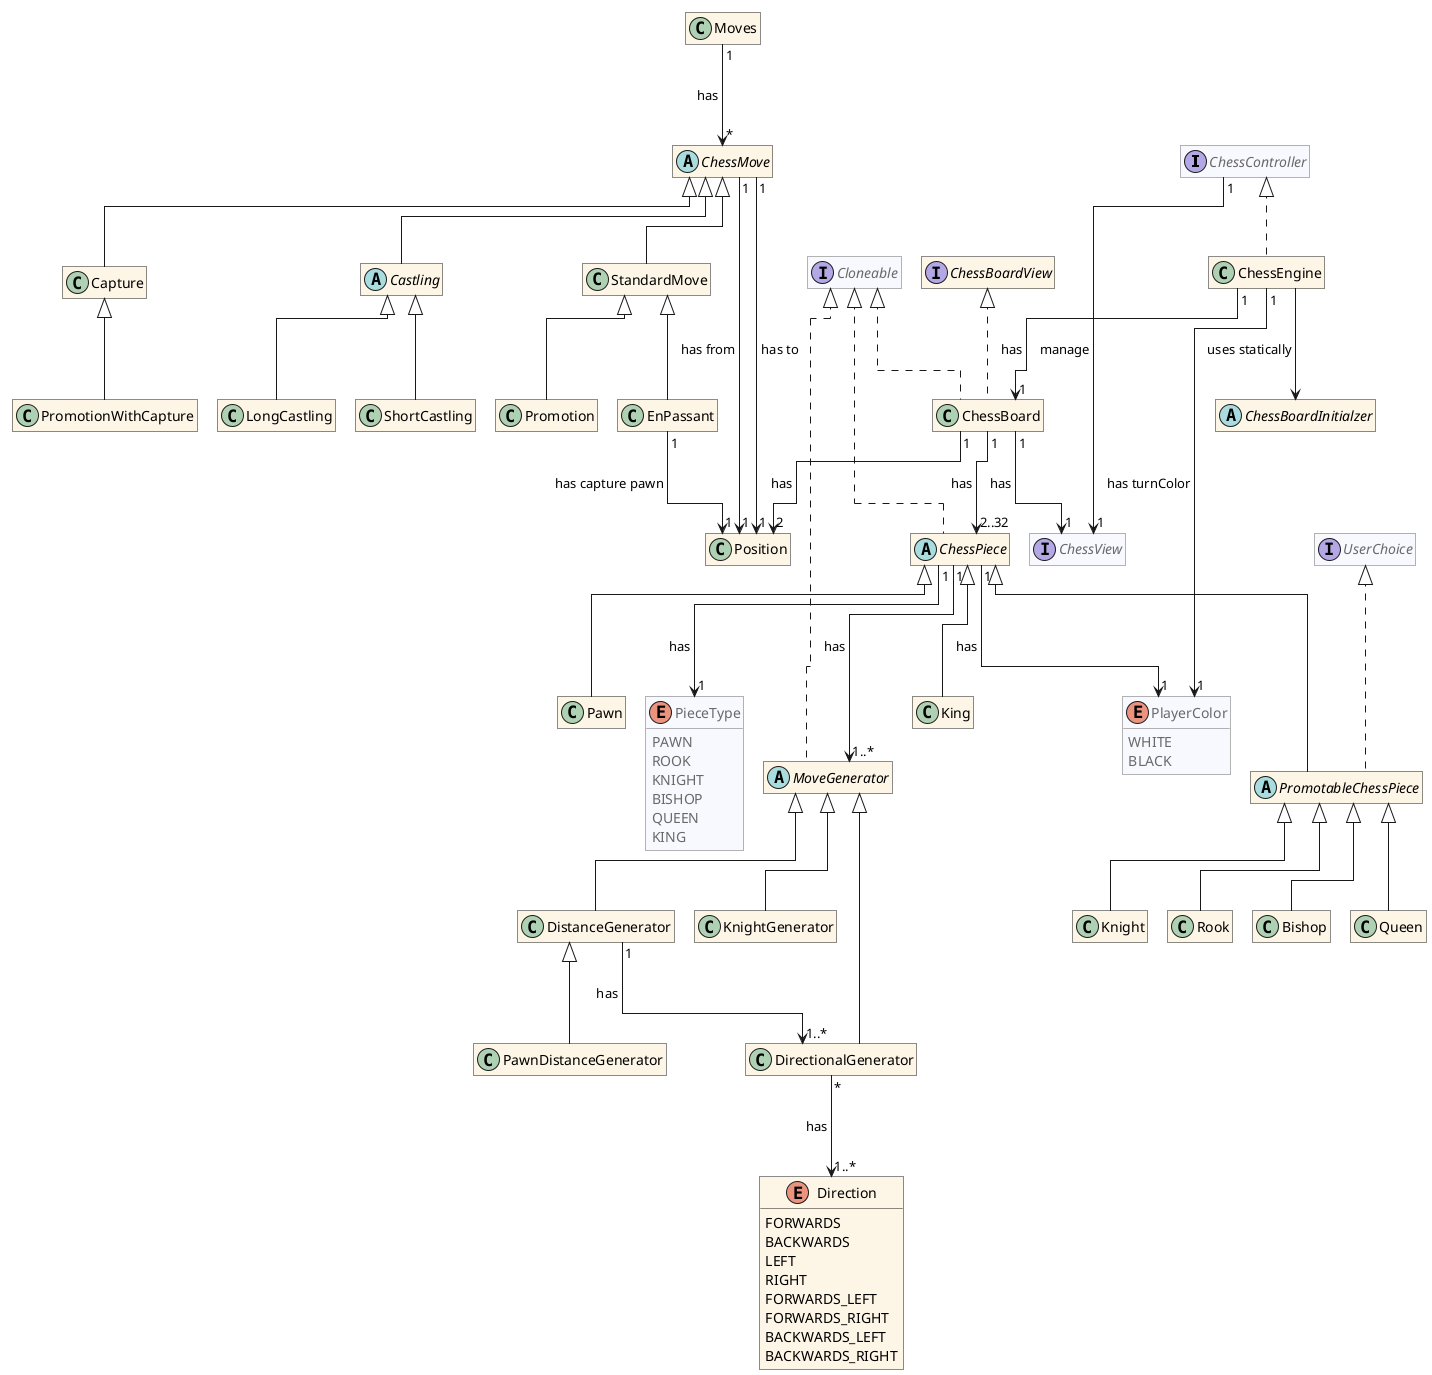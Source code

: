 @startuml
!pragma layout elk
hide empty methods
hide empty attributes
skinparam linetype ortho
skinparam roundCorner 0
skinparam classAttributeIconSize 0
skinparam ClassBackgroundColor #OldLace
skinparam NoteBackgroundColor #OldLace
skinparam Shadowing false
top to bottom direction

<style>
    classDiagram {
        .provided {
            BackgroundColor GhostWhite
            LineColor DimGrey
            FontColor DimGrey
        }
    }
</style>

hide <<provided>> stereotype

interface ChessController<<provided>> {}

interface UserChoice<<provided>> {}

' interface "DrawableResource<E>"<<provided>> {
' }

interface ChessView<<provided>> {}

' abstract class "BaseView<E>"<<provided>> implements ChessView {
' }

' class GUIView<<provided>> extends "BaseView<E>" {
' }

' class ConsoleView<<provided>> extends "BaseView<E>" {
' }

class ChessEngine implements ChessController {}

interface ChessBoardView {}

interface Cloneable<<provided>> {}

class ChessBoard implements ChessBoardView, Cloneable {}

abstract class ChessBoardInitialzer {}

class Position {}

enum PlayerColor<<provided>> {
    WHITE
    BLACK
}

enum PieceType<<provided>> {
    PAWN
    ROOK
    KNIGHT
    BISHOP
    QUEEN
    KING
}

abstract class ChessPiece implements Cloneable {}
abstract class PromotableChessPiece extends ChessPiece implements UserChoice {}
class Pawn extends ChessPiece {}
class Rook extends PromotableChessPiece {}
class Knight extends PromotableChessPiece {}
class Bishop extends PromotableChessPiece {}
class Queen extends PromotableChessPiece {}
class King extends ChessPiece {}


abstract class MoveGenerator implements Cloneable {}
class DirectionalGenerator extends MoveGenerator {}
class KnightGenerator extends MoveGenerator {}
class DistanceGenerator extends MoveGenerator {}
class PawnDistanceGenerator extends DistanceGenerator {}

enum Direction {
    FORWARDS
    BACKWARDS
    LEFT
    RIGHT
    FORWARDS_LEFT
    FORWARDS_RIGHT
    BACKWARDS_LEFT
    BACKWARDS_RIGHT
}


class Moves {}

abstract class ChessMove {}

class StandardMove extends ChessMove {}
class Capture extends ChessMove {}
class EnPassant extends StandardMove {}
abstract class Castling extends ChessMove {}
class LongCastling extends Castling {}
class ShortCastling extends Castling {}
class Promotion extends StandardMove {}
class PromotionWithCapture extends Capture {}

ChessController "1" --> "1" ChessView : manage >
' "BaseView<E>" "1" --> "1" ChessController : callback >
' "BaseView<E>" "0..*" --> "0..*" "DrawableResource<E>" : store >

ChessEngine "1" --> "1" ChessBoard : has >
ChessEngine "1" --> "1" PlayerColor : has turnColor >
ChessEngine --> ChessBoardInitialzer : uses statically >
ChessBoard "1" --> "1" ChessView : has >
ChessBoard "1" --> "2..32" ChessPiece : has >
' ChessBoard "1" --> "2..32" Position : has >
' ChessBoard "1" --> "2" PlayerColor : has >
ChessBoard "1" --> "2" Position : has >
ChessPiece "1" --> "1" PieceType : has >
ChessPiece "1" --> "1" PlayerColor : has >
ChessPiece "1" --> "1..*" MoveGenerator : has >

DirectionalGenerator "*" --> "1..*" Direction : has >
DistanceGenerator "1" --> "1..*" DirectionalGenerator : has >

ChessMove "1" --> "1" Position : has from >
ChessMove "1" --> "1" Position : has to >
' Moves "1" --> "*" Position : has >
Moves "1" --> "*" ChessMove : has >
EnPassant "1" --> "1" Position : has capture pawn >

@enduml
